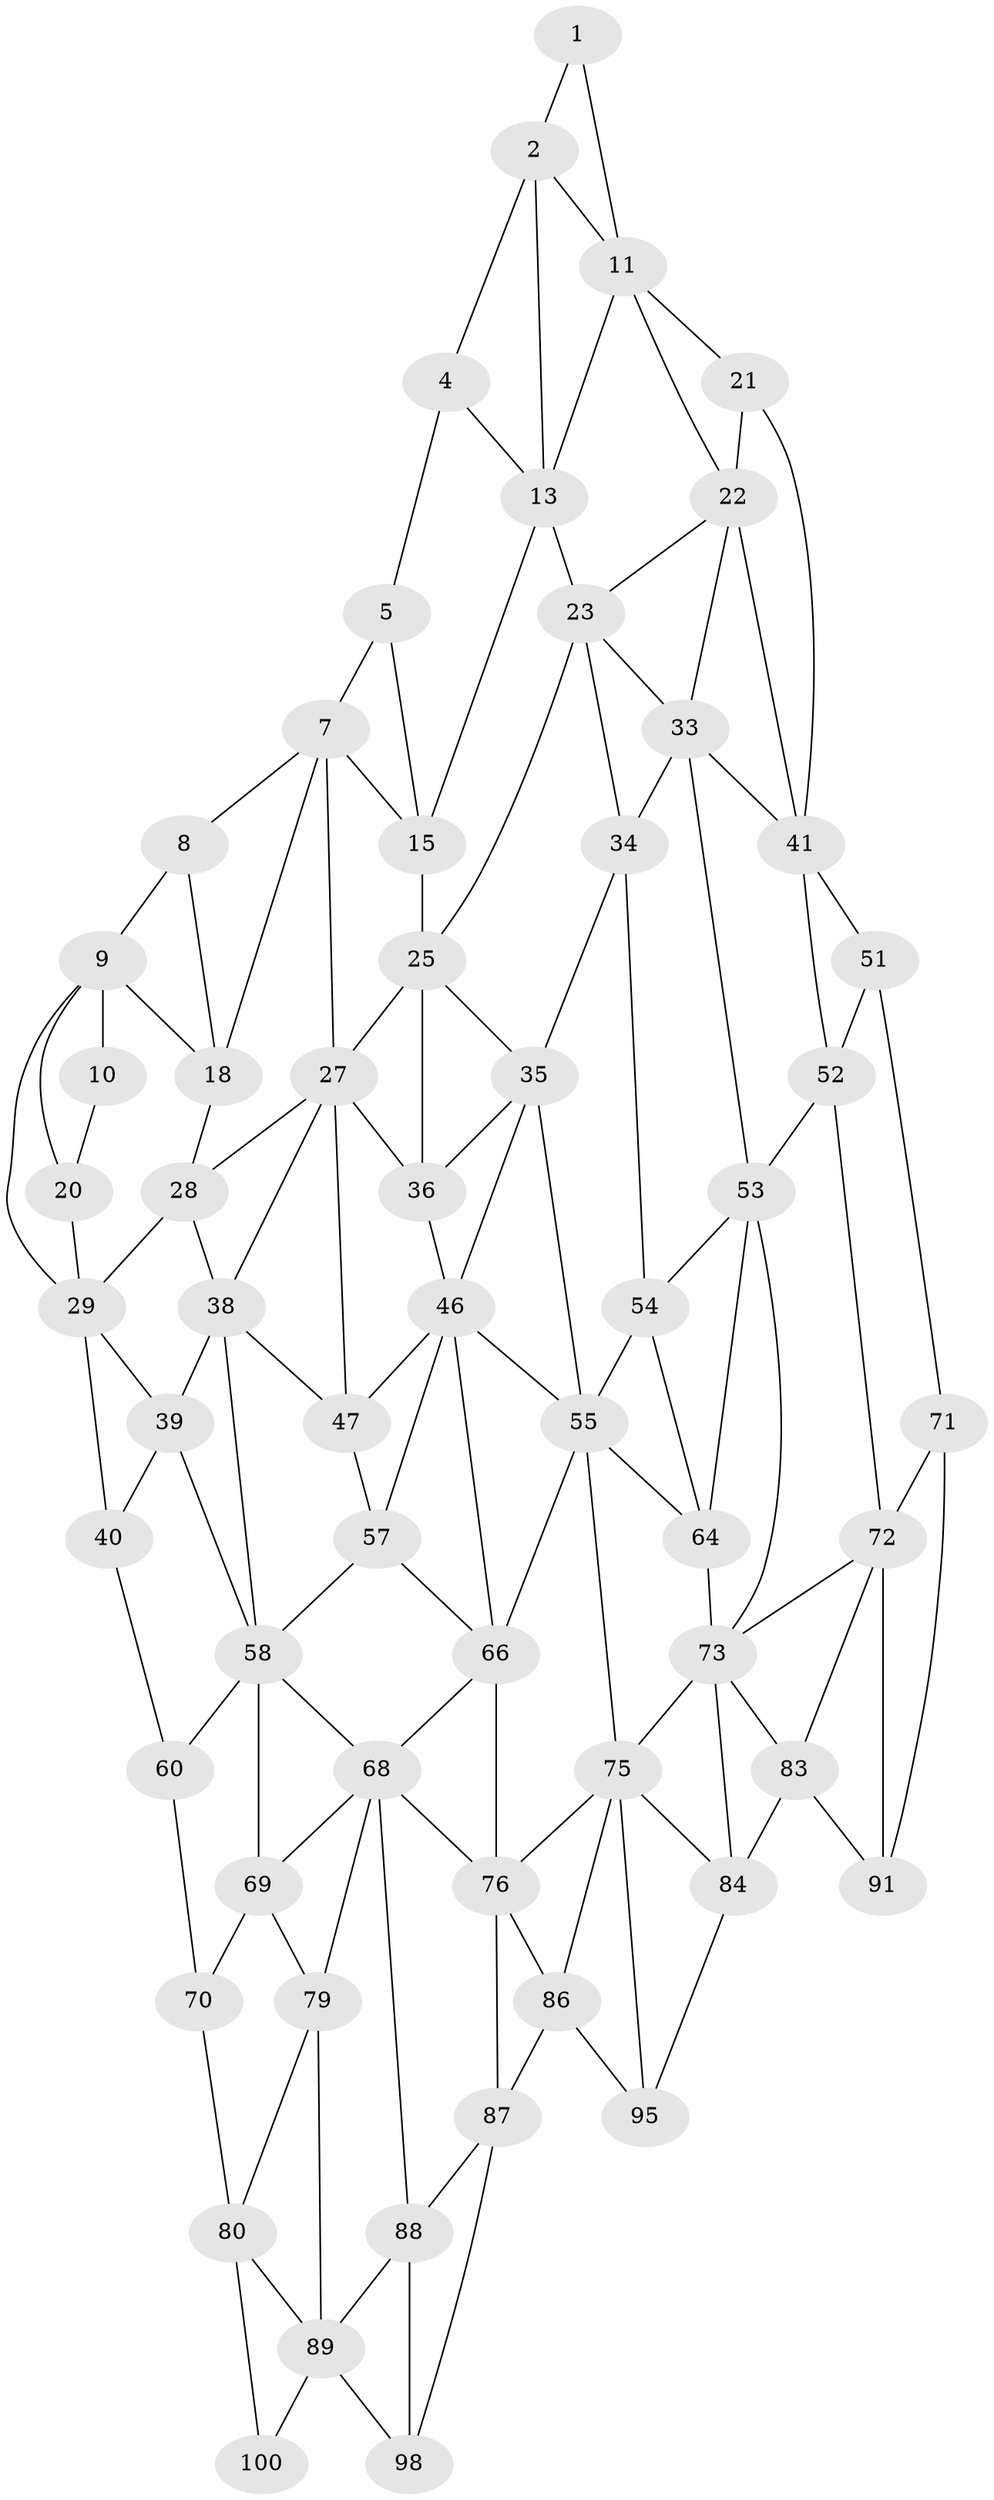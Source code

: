 // original degree distribution, {2: 0.04, 3: 0.32, 4: 0.64}
// Generated by graph-tools (version 1.1) at 2025/38/02/21/25 10:38:56]
// undirected, 60 vertices, 126 edges
graph export_dot {
graph [start="1"]
  node [color=gray90,style=filled];
  1;
  2 [super="+3"];
  4;
  5 [super="+6"];
  7 [super="+17"];
  8;
  9 [super="+19"];
  10;
  11 [super="+12"];
  13 [super="+14"];
  15 [super="+16"];
  18;
  20;
  21 [super="+31"];
  22 [super="+32"];
  23 [super="+24"];
  25 [super="+26"];
  27 [super="+37"];
  28;
  29 [super="+30"];
  33 [super="+43"];
  34 [super="+44"];
  35 [super="+45"];
  36;
  38 [super="+48"];
  39 [super="+49"];
  40 [super="+50"];
  41 [super="+42"];
  46 [super="+56"];
  47;
  51 [super="+61"];
  52 [super="+62"];
  53 [super="+63"];
  54;
  55 [super="+65"];
  57;
  58 [super="+59"];
  60;
  64;
  66 [super="+67"];
  68 [super="+78"];
  69;
  70;
  71 [super="+81"];
  72 [super="+82"];
  73 [super="+74"];
  75 [super="+85"];
  76 [super="+77"];
  79;
  80 [super="+90"];
  83 [super="+93"];
  84 [super="+94"];
  86 [super="+96"];
  87 [super="+97"];
  88;
  89 [super="+99"];
  91 [super="+92"];
  95;
  98;
  100;
  1 -- 11;
  1 -- 2;
  2 -- 11;
  2 -- 4;
  2 -- 13;
  4 -- 5;
  4 -- 13;
  5 -- 15 [weight=2];
  5 -- 7;
  7 -- 8;
  7 -- 18;
  7 -- 27;
  7 -- 15;
  8 -- 18;
  8 -- 9;
  9 -- 10;
  9 -- 18;
  9 -- 20;
  9 -- 29;
  10 -- 20;
  11 -- 21;
  11 -- 13;
  11 -- 22;
  13 -- 23 [weight=2];
  13 -- 15;
  15 -- 25 [weight=2];
  18 -- 28;
  20 -- 29;
  21 -- 22 [weight=2];
  21 -- 41;
  22 -- 23;
  22 -- 33;
  22 -- 41;
  23 -- 33;
  23 -- 25;
  23 -- 34;
  25 -- 35;
  25 -- 27;
  25 -- 36;
  27 -- 28;
  27 -- 36;
  27 -- 38;
  27 -- 47;
  28 -- 38;
  28 -- 29;
  29 -- 39;
  29 -- 40;
  33 -- 34 [weight=2];
  33 -- 53;
  33 -- 41;
  34 -- 35 [weight=2];
  34 -- 54;
  35 -- 36;
  35 -- 46;
  35 -- 55;
  36 -- 46;
  38 -- 39 [weight=2];
  38 -- 58;
  38 -- 47;
  39 -- 40 [weight=2];
  39 -- 58;
  40 -- 60;
  41 -- 51;
  41 -- 52;
  46 -- 47;
  46 -- 57;
  46 -- 66;
  46 -- 55;
  47 -- 57;
  51 -- 52 [weight=2];
  51 -- 71;
  52 -- 53 [weight=2];
  52 -- 72;
  53 -- 54;
  53 -- 64;
  53 -- 73;
  54 -- 64;
  54 -- 55;
  55 -- 64;
  55 -- 66;
  55 -- 75;
  57 -- 58;
  57 -- 66;
  58 -- 68;
  58 -- 60;
  58 -- 69;
  60 -- 70;
  64 -- 73;
  66 -- 76 [weight=2];
  66 -- 68;
  68 -- 69;
  68 -- 88;
  68 -- 79;
  68 -- 76;
  69 -- 79;
  69 -- 70;
  70 -- 80;
  71 -- 72 [weight=2];
  71 -- 91;
  72 -- 73;
  72 -- 83;
  72 -- 91;
  73 -- 83;
  73 -- 75;
  73 -- 84;
  75 -- 76;
  75 -- 84;
  75 -- 86;
  75 -- 95;
  76 -- 86;
  76 -- 87;
  79 -- 89;
  79 -- 80;
  80 -- 89;
  80 -- 100;
  83 -- 84 [weight=2];
  83 -- 91;
  84 -- 95;
  86 -- 87 [weight=2];
  86 -- 95;
  87 -- 88;
  87 -- 98;
  88 -- 98;
  88 -- 89;
  89 -- 98;
  89 -- 100;
}
